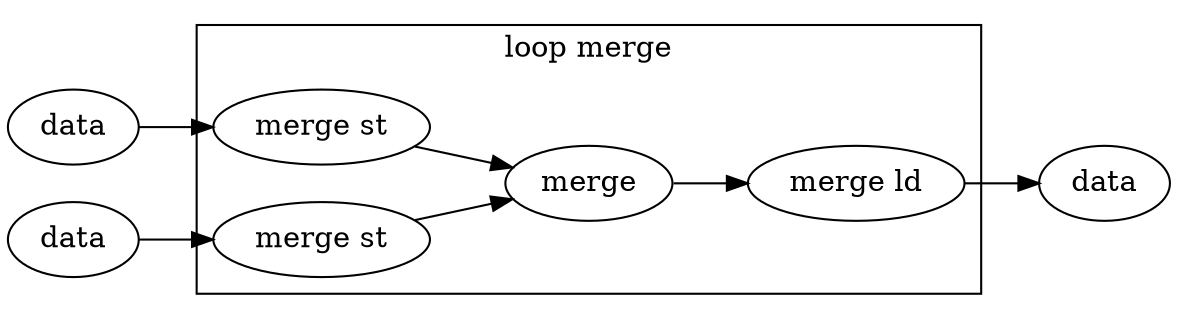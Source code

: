 digraph G{

#vertical 20
#include

  rankdir = LR;

  subgraph cluster_loopmerge {
  lmsl[label="merge st"];
  lmsr[label="merge st"];
  lmp[label="merge"];
  lml[label="merge ld"];
    label="loop merge";
    lmsl -> lmp #l1;
    lmsr -> lmp #l2;
    lmp -> lml #l1;
  };

  ink[label="data",shape="ellipse"];
  inl[label="data",shape="ellipse"];
  outk[label="data",shape="ellipse"];

  ink -> lmsl;
  inl -> lmsr;
  lml -> outk;

}
